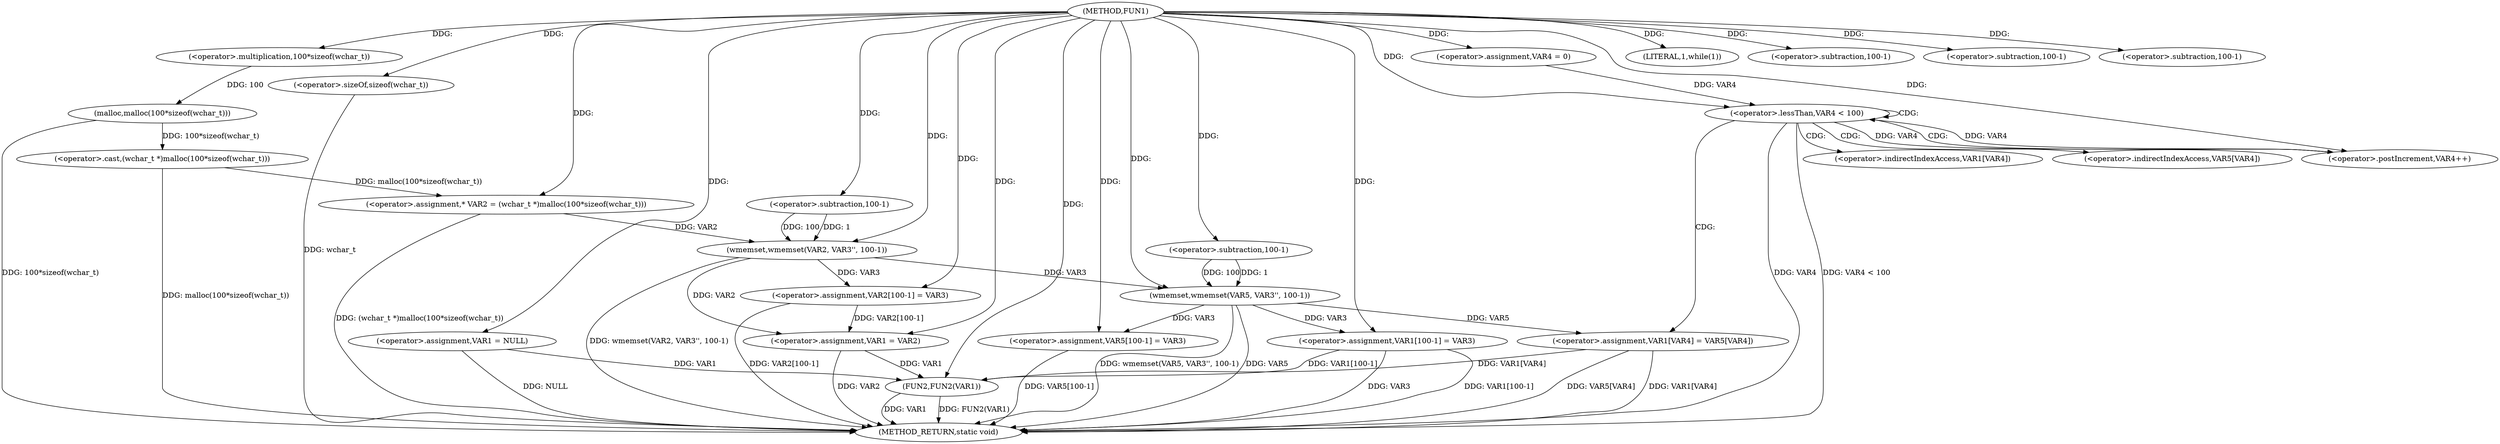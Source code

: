 digraph FUN1 {  
"1000100" [label = "(METHOD,FUN1)" ]
"1000179" [label = "(METHOD_RETURN,static void)" ]
"1000103" [label = "(<operator>.assignment,VAR1 = NULL)" ]
"1000107" [label = "(LITERAL,1,while(1))" ]
"1000111" [label = "(<operator>.assignment,* VAR2 = (wchar_t *)malloc(100*sizeof(wchar_t)))" ]
"1000113" [label = "(<operator>.cast,(wchar_t *)malloc(100*sizeof(wchar_t)))" ]
"1000115" [label = "(malloc,malloc(100*sizeof(wchar_t)))" ]
"1000116" [label = "(<operator>.multiplication,100*sizeof(wchar_t))" ]
"1000118" [label = "(<operator>.sizeOf,sizeof(wchar_t))" ]
"1000120" [label = "(wmemset,wmemset(VAR2, VAR3'', 100-1))" ]
"1000123" [label = "(<operator>.subtraction,100-1)" ]
"1000126" [label = "(<operator>.assignment,VAR2[100-1] = VAR3)" ]
"1000129" [label = "(<operator>.subtraction,100-1)" ]
"1000133" [label = "(<operator>.assignment,VAR1 = VAR2)" ]
"1000140" [label = "(wmemset,wmemset(VAR5, VAR3'', 100-1))" ]
"1000143" [label = "(<operator>.subtraction,100-1)" ]
"1000146" [label = "(<operator>.assignment,VAR5[100-1] = VAR3)" ]
"1000149" [label = "(<operator>.subtraction,100-1)" ]
"1000154" [label = "(<operator>.assignment,VAR4 = 0)" ]
"1000157" [label = "(<operator>.lessThan,VAR4 < 100)" ]
"1000160" [label = "(<operator>.postIncrement,VAR4++)" ]
"1000163" [label = "(<operator>.assignment,VAR1[VAR4] = VAR5[VAR4])" ]
"1000170" [label = "(<operator>.assignment,VAR1[100-1] = VAR3)" ]
"1000173" [label = "(<operator>.subtraction,100-1)" ]
"1000177" [label = "(FUN2,FUN2(VAR1))" ]
"1000164" [label = "(<operator>.indirectIndexAccess,VAR1[VAR4])" ]
"1000167" [label = "(<operator>.indirectIndexAccess,VAR5[VAR4])" ]
  "1000177" -> "1000179"  [ label = "DDG: VAR1"] 
  "1000157" -> "1000179"  [ label = "DDG: VAR4 < 100"] 
  "1000103" -> "1000179"  [ label = "DDG: NULL"] 
  "1000140" -> "1000179"  [ label = "DDG: VAR5"] 
  "1000140" -> "1000179"  [ label = "DDG: wmemset(VAR5, VAR3'', 100-1)"] 
  "1000113" -> "1000179"  [ label = "DDG: malloc(100*sizeof(wchar_t))"] 
  "1000170" -> "1000179"  [ label = "DDG: VAR3"] 
  "1000126" -> "1000179"  [ label = "DDG: VAR2[100-1]"] 
  "1000170" -> "1000179"  [ label = "DDG: VAR1[100-1]"] 
  "1000118" -> "1000179"  [ label = "DDG: wchar_t"] 
  "1000163" -> "1000179"  [ label = "DDG: VAR1[VAR4]"] 
  "1000163" -> "1000179"  [ label = "DDG: VAR5[VAR4]"] 
  "1000157" -> "1000179"  [ label = "DDG: VAR4"] 
  "1000133" -> "1000179"  [ label = "DDG: VAR2"] 
  "1000111" -> "1000179"  [ label = "DDG: (wchar_t *)malloc(100*sizeof(wchar_t))"] 
  "1000120" -> "1000179"  [ label = "DDG: wmemset(VAR2, VAR3'', 100-1)"] 
  "1000177" -> "1000179"  [ label = "DDG: FUN2(VAR1)"] 
  "1000146" -> "1000179"  [ label = "DDG: VAR5[100-1]"] 
  "1000115" -> "1000179"  [ label = "DDG: 100*sizeof(wchar_t)"] 
  "1000100" -> "1000103"  [ label = "DDG: "] 
  "1000100" -> "1000107"  [ label = "DDG: "] 
  "1000113" -> "1000111"  [ label = "DDG: malloc(100*sizeof(wchar_t))"] 
  "1000100" -> "1000111"  [ label = "DDG: "] 
  "1000115" -> "1000113"  [ label = "DDG: 100*sizeof(wchar_t)"] 
  "1000116" -> "1000115"  [ label = "DDG: 100"] 
  "1000100" -> "1000116"  [ label = "DDG: "] 
  "1000100" -> "1000118"  [ label = "DDG: "] 
  "1000111" -> "1000120"  [ label = "DDG: VAR2"] 
  "1000100" -> "1000120"  [ label = "DDG: "] 
  "1000123" -> "1000120"  [ label = "DDG: 100"] 
  "1000123" -> "1000120"  [ label = "DDG: 1"] 
  "1000100" -> "1000123"  [ label = "DDG: "] 
  "1000120" -> "1000126"  [ label = "DDG: VAR3"] 
  "1000100" -> "1000126"  [ label = "DDG: "] 
  "1000100" -> "1000129"  [ label = "DDG: "] 
  "1000120" -> "1000133"  [ label = "DDG: VAR2"] 
  "1000126" -> "1000133"  [ label = "DDG: VAR2[100-1]"] 
  "1000100" -> "1000133"  [ label = "DDG: "] 
  "1000100" -> "1000140"  [ label = "DDG: "] 
  "1000120" -> "1000140"  [ label = "DDG: VAR3"] 
  "1000143" -> "1000140"  [ label = "DDG: 100"] 
  "1000143" -> "1000140"  [ label = "DDG: 1"] 
  "1000100" -> "1000143"  [ label = "DDG: "] 
  "1000140" -> "1000146"  [ label = "DDG: VAR3"] 
  "1000100" -> "1000146"  [ label = "DDG: "] 
  "1000100" -> "1000149"  [ label = "DDG: "] 
  "1000100" -> "1000154"  [ label = "DDG: "] 
  "1000154" -> "1000157"  [ label = "DDG: VAR4"] 
  "1000160" -> "1000157"  [ label = "DDG: VAR4"] 
  "1000100" -> "1000157"  [ label = "DDG: "] 
  "1000157" -> "1000160"  [ label = "DDG: VAR4"] 
  "1000100" -> "1000160"  [ label = "DDG: "] 
  "1000140" -> "1000163"  [ label = "DDG: VAR5"] 
  "1000100" -> "1000170"  [ label = "DDG: "] 
  "1000140" -> "1000170"  [ label = "DDG: VAR3"] 
  "1000100" -> "1000173"  [ label = "DDG: "] 
  "1000163" -> "1000177"  [ label = "DDG: VAR1[VAR4]"] 
  "1000103" -> "1000177"  [ label = "DDG: VAR1"] 
  "1000133" -> "1000177"  [ label = "DDG: VAR1"] 
  "1000170" -> "1000177"  [ label = "DDG: VAR1[100-1]"] 
  "1000100" -> "1000177"  [ label = "DDG: "] 
  "1000157" -> "1000163"  [ label = "CDG: "] 
  "1000157" -> "1000164"  [ label = "CDG: "] 
  "1000157" -> "1000167"  [ label = "CDG: "] 
  "1000157" -> "1000160"  [ label = "CDG: "] 
  "1000157" -> "1000157"  [ label = "CDG: "] 
}
